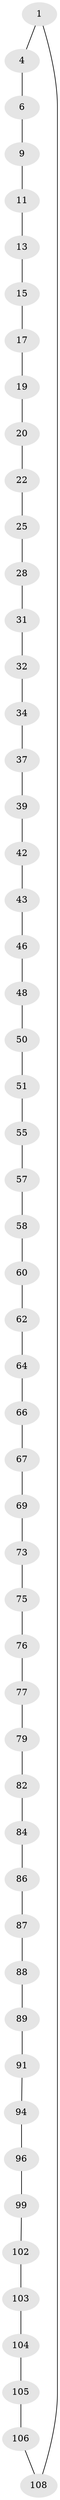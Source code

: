 // original degree distribution, {2: 1.0}
// Generated by graph-tools (version 1.1) at 2025/20/03/04/25 18:20:08]
// undirected, 54 vertices, 54 edges
graph export_dot {
graph [start="1"]
  node [color=gray90,style=filled];
  1 [super="+2"];
  4 [super="+5"];
  6 [super="+7"];
  9 [super="+10"];
  11 [super="+12"];
  13 [super="+14"];
  15 [super="+16"];
  17 [super="+18"];
  19;
  20 [super="+21"];
  22 [super="+23"];
  25 [super="+26"];
  28 [super="+29"];
  31;
  32 [super="+33"];
  34 [super="+35"];
  37 [super="+38"];
  39 [super="+40"];
  42;
  43 [super="+44"];
  46 [super="+47"];
  48 [super="+49"];
  50;
  51 [super="+52"];
  55 [super="+56"];
  57;
  58 [super="+59"];
  60 [super="+61"];
  62 [super="+63"];
  64 [super="+65"];
  66;
  67 [super="+68"];
  69 [super="+70"];
  73 [super="+74"];
  75;
  76;
  77 [super="+78"];
  79 [super="+80"];
  82 [super="+83"];
  84 [super="+85"];
  86;
  87;
  88;
  89 [super="+90"];
  91 [super="+92"];
  94 [super="+95"];
  96 [super="+97"];
  99 [super="+100"];
  102;
  103;
  104;
  105;
  106 [super="+107"];
  108 [super="+109"];
  1 -- 108;
  1 -- 4;
  4 -- 6;
  6 -- 9;
  9 -- 11;
  11 -- 13;
  13 -- 15;
  15 -- 17;
  17 -- 19;
  19 -- 20;
  20 -- 22;
  22 -- 25;
  25 -- 28;
  28 -- 31;
  31 -- 32;
  32 -- 34;
  34 -- 37;
  37 -- 39;
  39 -- 42;
  42 -- 43;
  43 -- 46;
  46 -- 48;
  48 -- 50;
  50 -- 51;
  51 -- 55;
  55 -- 57;
  57 -- 58;
  58 -- 60;
  60 -- 62;
  62 -- 64;
  64 -- 66;
  66 -- 67;
  67 -- 69;
  69 -- 73;
  73 -- 75;
  75 -- 76;
  76 -- 77;
  77 -- 79;
  79 -- 82;
  82 -- 84;
  84 -- 86;
  86 -- 87;
  87 -- 88;
  88 -- 89;
  89 -- 91;
  91 -- 94;
  94 -- 96;
  96 -- 99;
  99 -- 102;
  102 -- 103;
  103 -- 104;
  104 -- 105;
  105 -- 106;
  106 -- 108;
}
